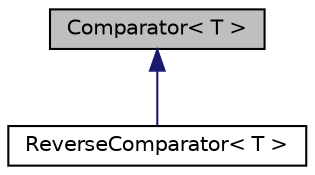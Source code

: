 digraph "Comparator&lt; T &gt;"
{
  edge [fontname="Helvetica",fontsize="10",labelfontname="Helvetica",labelfontsize="10"];
  node [fontname="Helvetica",fontsize="10",shape=record];
  Node0 [label="Comparator\< T \>",height=0.2,width=0.4,color="black", fillcolor="grey75", style="filled", fontcolor="black"];
  Node0 -> Node1 [dir="back",color="midnightblue",fontsize="10",style="solid",fontname="Helvetica"];
  Node1 [label="ReverseComparator\< T \>",height=0.2,width=0.4,color="black", fillcolor="white", style="filled",URL="$classReverseComparator.html",tooltip="Class implements the Comparator interface and compare object reverse. "];
}
